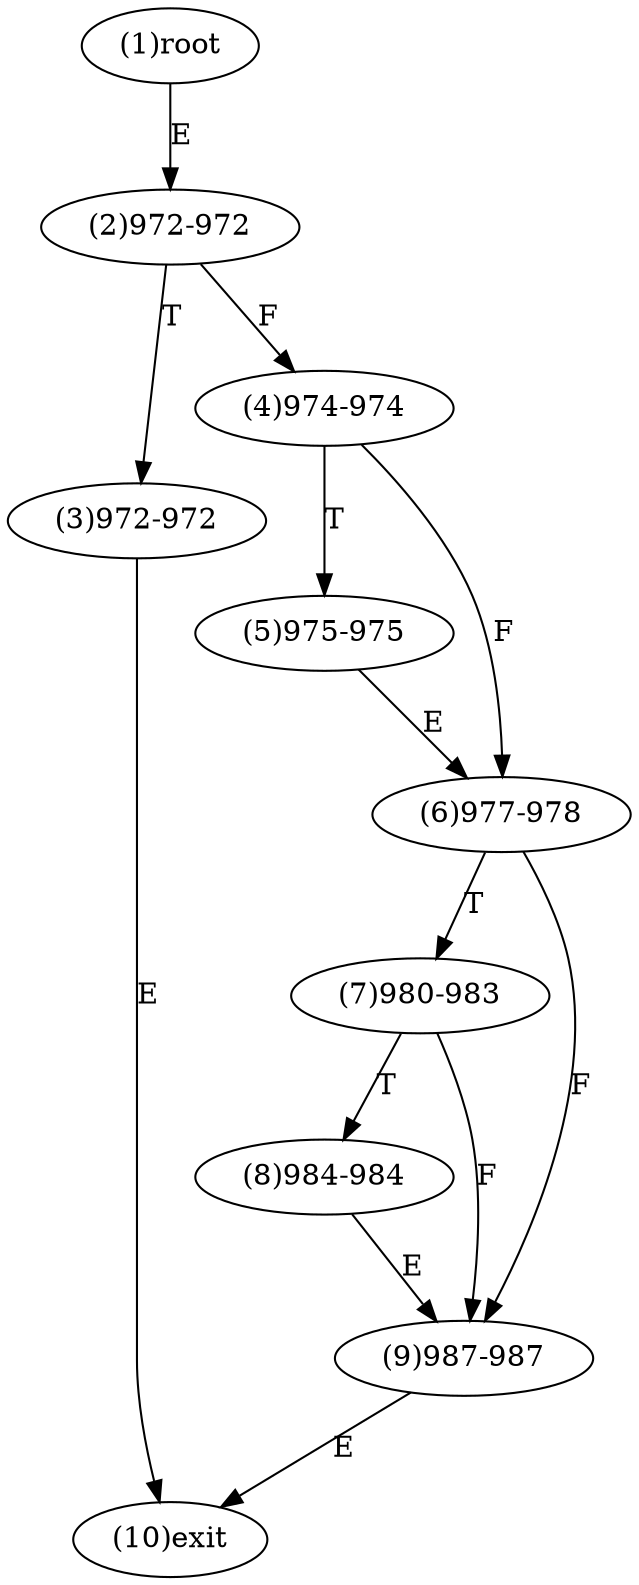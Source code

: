 digraph "" { 
1[ label="(1)root"];
2[ label="(2)972-972"];
3[ label="(3)972-972"];
4[ label="(4)974-974"];
5[ label="(5)975-975"];
6[ label="(6)977-978"];
7[ label="(7)980-983"];
8[ label="(8)984-984"];
9[ label="(9)987-987"];
10[ label="(10)exit"];
1->2[ label="E"];
2->4[ label="F"];
2->3[ label="T"];
3->10[ label="E"];
4->6[ label="F"];
4->5[ label="T"];
5->6[ label="E"];
6->9[ label="F"];
6->7[ label="T"];
7->9[ label="F"];
7->8[ label="T"];
8->9[ label="E"];
9->10[ label="E"];
}